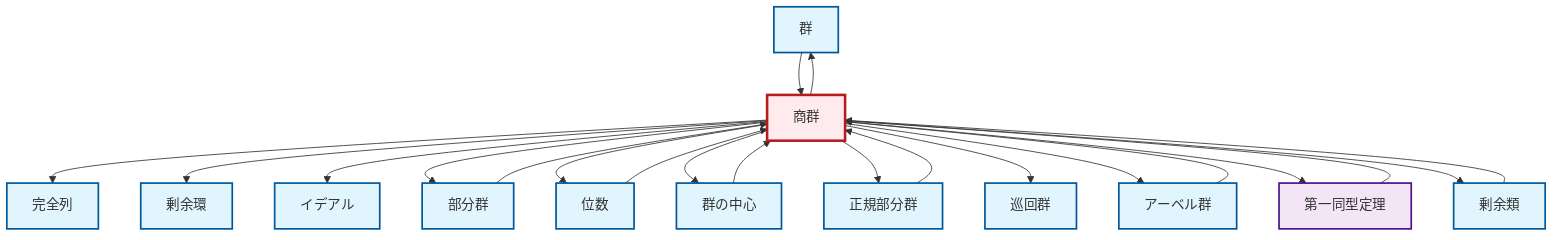 graph TD
    classDef definition fill:#e1f5fe,stroke:#01579b,stroke-width:2px
    classDef theorem fill:#f3e5f5,stroke:#4a148c,stroke-width:2px
    classDef axiom fill:#fff3e0,stroke:#e65100,stroke-width:2px
    classDef example fill:#e8f5e9,stroke:#1b5e20,stroke-width:2px
    classDef current fill:#ffebee,stroke:#b71c1c,stroke-width:3px
    def-quotient-ring["剰余環"]:::definition
    def-group["群"]:::definition
    def-subgroup["部分群"]:::definition
    def-coset["剰余類"]:::definition
    def-exact-sequence["完全列"]:::definition
    def-abelian-group["アーベル群"]:::definition
    def-quotient-group["商群"]:::definition
    def-center-of-group["群の中心"]:::definition
    thm-first-isomorphism["第一同型定理"]:::theorem
    def-normal-subgroup["正規部分群"]:::definition
    def-cyclic-group["巡回群"]:::definition
    def-order["位数"]:::definition
    def-ideal["イデアル"]:::definition
    def-coset --> def-quotient-group
    def-quotient-group --> def-exact-sequence
    def-quotient-group --> def-quotient-ring
    def-group --> def-quotient-group
    def-abelian-group --> def-quotient-group
    def-order --> def-quotient-group
    def-quotient-group --> def-ideal
    def-quotient-group --> def-subgroup
    def-quotient-group --> def-order
    def-quotient-group --> def-center-of-group
    def-subgroup --> def-quotient-group
    thm-first-isomorphism --> def-quotient-group
    def-quotient-group --> def-group
    def-normal-subgroup --> def-quotient-group
    def-quotient-group --> def-normal-subgroup
    def-quotient-group --> def-cyclic-group
    def-center-of-group --> def-quotient-group
    def-quotient-group --> def-abelian-group
    def-quotient-group --> thm-first-isomorphism
    def-quotient-group --> def-coset
    class def-quotient-group current